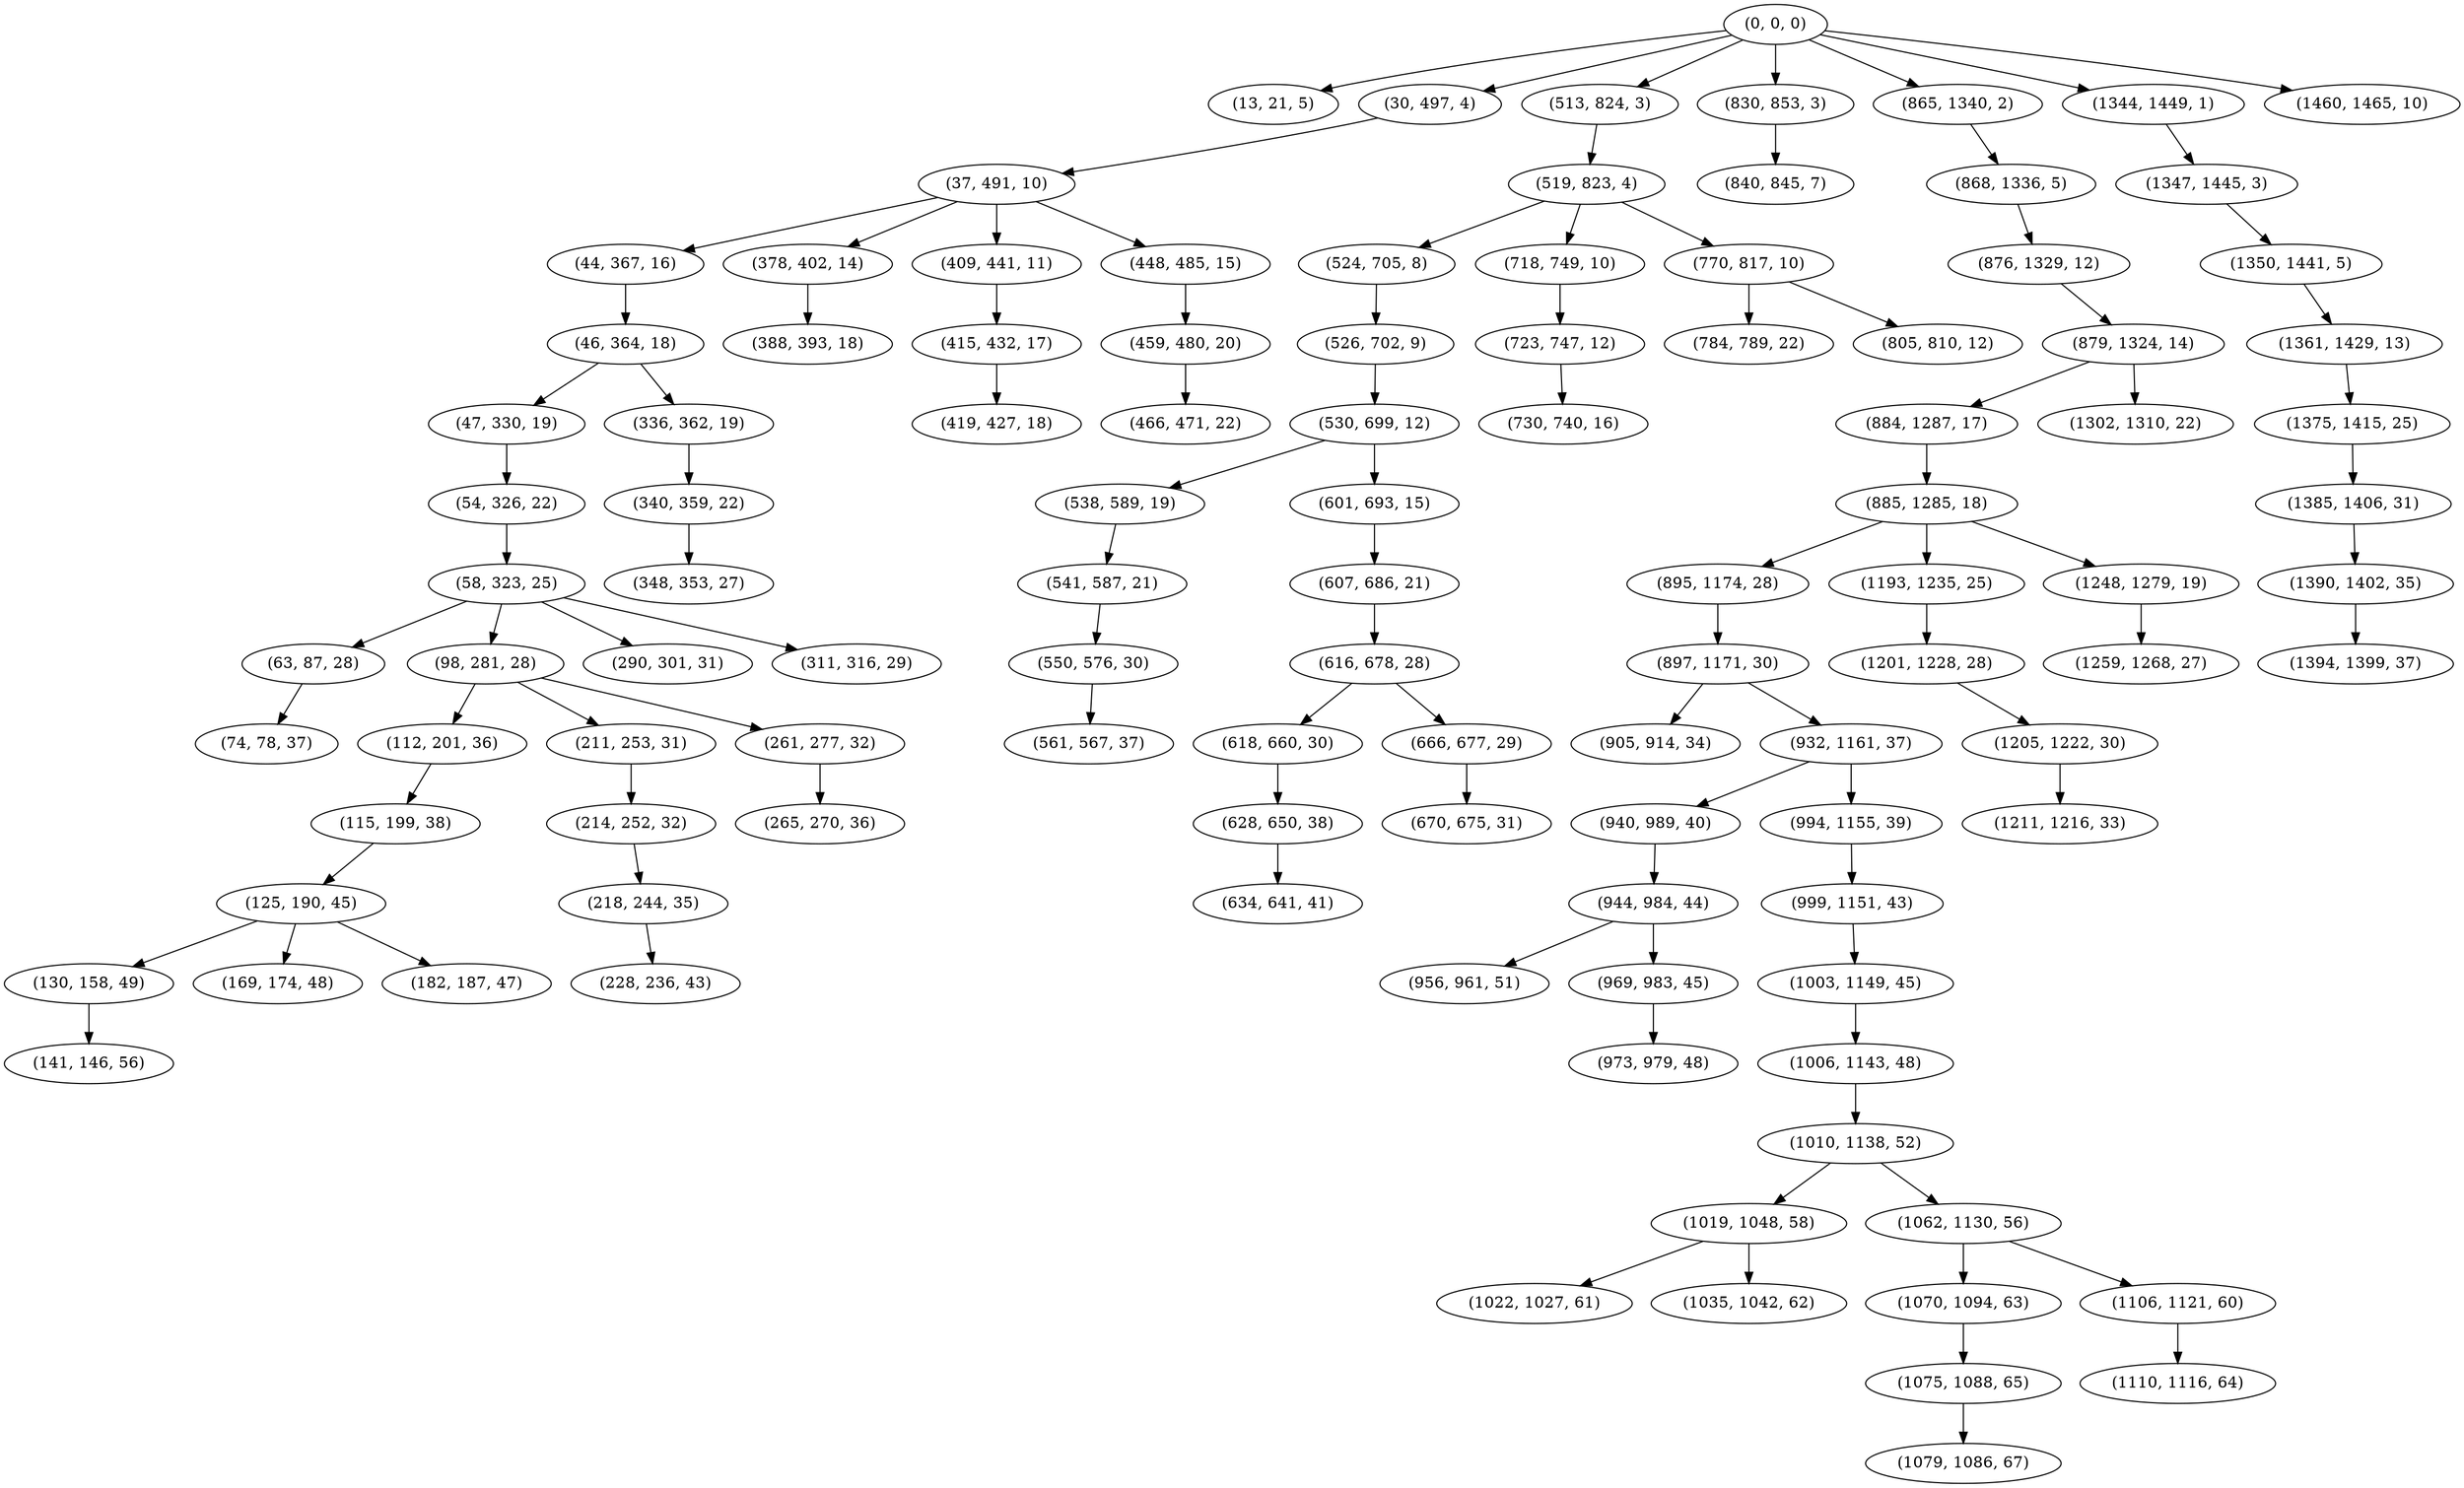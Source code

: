 digraph tree {
    "(0, 0, 0)";
    "(13, 21, 5)";
    "(30, 497, 4)";
    "(37, 491, 10)";
    "(44, 367, 16)";
    "(46, 364, 18)";
    "(47, 330, 19)";
    "(54, 326, 22)";
    "(58, 323, 25)";
    "(63, 87, 28)";
    "(74, 78, 37)";
    "(98, 281, 28)";
    "(112, 201, 36)";
    "(115, 199, 38)";
    "(125, 190, 45)";
    "(130, 158, 49)";
    "(141, 146, 56)";
    "(169, 174, 48)";
    "(182, 187, 47)";
    "(211, 253, 31)";
    "(214, 252, 32)";
    "(218, 244, 35)";
    "(228, 236, 43)";
    "(261, 277, 32)";
    "(265, 270, 36)";
    "(290, 301, 31)";
    "(311, 316, 29)";
    "(336, 362, 19)";
    "(340, 359, 22)";
    "(348, 353, 27)";
    "(378, 402, 14)";
    "(388, 393, 18)";
    "(409, 441, 11)";
    "(415, 432, 17)";
    "(419, 427, 18)";
    "(448, 485, 15)";
    "(459, 480, 20)";
    "(466, 471, 22)";
    "(513, 824, 3)";
    "(519, 823, 4)";
    "(524, 705, 8)";
    "(526, 702, 9)";
    "(530, 699, 12)";
    "(538, 589, 19)";
    "(541, 587, 21)";
    "(550, 576, 30)";
    "(561, 567, 37)";
    "(601, 693, 15)";
    "(607, 686, 21)";
    "(616, 678, 28)";
    "(618, 660, 30)";
    "(628, 650, 38)";
    "(634, 641, 41)";
    "(666, 677, 29)";
    "(670, 675, 31)";
    "(718, 749, 10)";
    "(723, 747, 12)";
    "(730, 740, 16)";
    "(770, 817, 10)";
    "(784, 789, 22)";
    "(805, 810, 12)";
    "(830, 853, 3)";
    "(840, 845, 7)";
    "(865, 1340, 2)";
    "(868, 1336, 5)";
    "(876, 1329, 12)";
    "(879, 1324, 14)";
    "(884, 1287, 17)";
    "(885, 1285, 18)";
    "(895, 1174, 28)";
    "(897, 1171, 30)";
    "(905, 914, 34)";
    "(932, 1161, 37)";
    "(940, 989, 40)";
    "(944, 984, 44)";
    "(956, 961, 51)";
    "(969, 983, 45)";
    "(973, 979, 48)";
    "(994, 1155, 39)";
    "(999, 1151, 43)";
    "(1003, 1149, 45)";
    "(1006, 1143, 48)";
    "(1010, 1138, 52)";
    "(1019, 1048, 58)";
    "(1022, 1027, 61)";
    "(1035, 1042, 62)";
    "(1062, 1130, 56)";
    "(1070, 1094, 63)";
    "(1075, 1088, 65)";
    "(1079, 1086, 67)";
    "(1106, 1121, 60)";
    "(1110, 1116, 64)";
    "(1193, 1235, 25)";
    "(1201, 1228, 28)";
    "(1205, 1222, 30)";
    "(1211, 1216, 33)";
    "(1248, 1279, 19)";
    "(1259, 1268, 27)";
    "(1302, 1310, 22)";
    "(1344, 1449, 1)";
    "(1347, 1445, 3)";
    "(1350, 1441, 5)";
    "(1361, 1429, 13)";
    "(1375, 1415, 25)";
    "(1385, 1406, 31)";
    "(1390, 1402, 35)";
    "(1394, 1399, 37)";
    "(1460, 1465, 10)";
    "(0, 0, 0)" -> "(13, 21, 5)";
    "(0, 0, 0)" -> "(30, 497, 4)";
    "(0, 0, 0)" -> "(513, 824, 3)";
    "(0, 0, 0)" -> "(830, 853, 3)";
    "(0, 0, 0)" -> "(865, 1340, 2)";
    "(0, 0, 0)" -> "(1344, 1449, 1)";
    "(0, 0, 0)" -> "(1460, 1465, 10)";
    "(30, 497, 4)" -> "(37, 491, 10)";
    "(37, 491, 10)" -> "(44, 367, 16)";
    "(37, 491, 10)" -> "(378, 402, 14)";
    "(37, 491, 10)" -> "(409, 441, 11)";
    "(37, 491, 10)" -> "(448, 485, 15)";
    "(44, 367, 16)" -> "(46, 364, 18)";
    "(46, 364, 18)" -> "(47, 330, 19)";
    "(46, 364, 18)" -> "(336, 362, 19)";
    "(47, 330, 19)" -> "(54, 326, 22)";
    "(54, 326, 22)" -> "(58, 323, 25)";
    "(58, 323, 25)" -> "(63, 87, 28)";
    "(58, 323, 25)" -> "(98, 281, 28)";
    "(58, 323, 25)" -> "(290, 301, 31)";
    "(58, 323, 25)" -> "(311, 316, 29)";
    "(63, 87, 28)" -> "(74, 78, 37)";
    "(98, 281, 28)" -> "(112, 201, 36)";
    "(98, 281, 28)" -> "(211, 253, 31)";
    "(98, 281, 28)" -> "(261, 277, 32)";
    "(112, 201, 36)" -> "(115, 199, 38)";
    "(115, 199, 38)" -> "(125, 190, 45)";
    "(125, 190, 45)" -> "(130, 158, 49)";
    "(125, 190, 45)" -> "(169, 174, 48)";
    "(125, 190, 45)" -> "(182, 187, 47)";
    "(130, 158, 49)" -> "(141, 146, 56)";
    "(211, 253, 31)" -> "(214, 252, 32)";
    "(214, 252, 32)" -> "(218, 244, 35)";
    "(218, 244, 35)" -> "(228, 236, 43)";
    "(261, 277, 32)" -> "(265, 270, 36)";
    "(336, 362, 19)" -> "(340, 359, 22)";
    "(340, 359, 22)" -> "(348, 353, 27)";
    "(378, 402, 14)" -> "(388, 393, 18)";
    "(409, 441, 11)" -> "(415, 432, 17)";
    "(415, 432, 17)" -> "(419, 427, 18)";
    "(448, 485, 15)" -> "(459, 480, 20)";
    "(459, 480, 20)" -> "(466, 471, 22)";
    "(513, 824, 3)" -> "(519, 823, 4)";
    "(519, 823, 4)" -> "(524, 705, 8)";
    "(519, 823, 4)" -> "(718, 749, 10)";
    "(519, 823, 4)" -> "(770, 817, 10)";
    "(524, 705, 8)" -> "(526, 702, 9)";
    "(526, 702, 9)" -> "(530, 699, 12)";
    "(530, 699, 12)" -> "(538, 589, 19)";
    "(530, 699, 12)" -> "(601, 693, 15)";
    "(538, 589, 19)" -> "(541, 587, 21)";
    "(541, 587, 21)" -> "(550, 576, 30)";
    "(550, 576, 30)" -> "(561, 567, 37)";
    "(601, 693, 15)" -> "(607, 686, 21)";
    "(607, 686, 21)" -> "(616, 678, 28)";
    "(616, 678, 28)" -> "(618, 660, 30)";
    "(616, 678, 28)" -> "(666, 677, 29)";
    "(618, 660, 30)" -> "(628, 650, 38)";
    "(628, 650, 38)" -> "(634, 641, 41)";
    "(666, 677, 29)" -> "(670, 675, 31)";
    "(718, 749, 10)" -> "(723, 747, 12)";
    "(723, 747, 12)" -> "(730, 740, 16)";
    "(770, 817, 10)" -> "(784, 789, 22)";
    "(770, 817, 10)" -> "(805, 810, 12)";
    "(830, 853, 3)" -> "(840, 845, 7)";
    "(865, 1340, 2)" -> "(868, 1336, 5)";
    "(868, 1336, 5)" -> "(876, 1329, 12)";
    "(876, 1329, 12)" -> "(879, 1324, 14)";
    "(879, 1324, 14)" -> "(884, 1287, 17)";
    "(879, 1324, 14)" -> "(1302, 1310, 22)";
    "(884, 1287, 17)" -> "(885, 1285, 18)";
    "(885, 1285, 18)" -> "(895, 1174, 28)";
    "(885, 1285, 18)" -> "(1193, 1235, 25)";
    "(885, 1285, 18)" -> "(1248, 1279, 19)";
    "(895, 1174, 28)" -> "(897, 1171, 30)";
    "(897, 1171, 30)" -> "(905, 914, 34)";
    "(897, 1171, 30)" -> "(932, 1161, 37)";
    "(932, 1161, 37)" -> "(940, 989, 40)";
    "(932, 1161, 37)" -> "(994, 1155, 39)";
    "(940, 989, 40)" -> "(944, 984, 44)";
    "(944, 984, 44)" -> "(956, 961, 51)";
    "(944, 984, 44)" -> "(969, 983, 45)";
    "(969, 983, 45)" -> "(973, 979, 48)";
    "(994, 1155, 39)" -> "(999, 1151, 43)";
    "(999, 1151, 43)" -> "(1003, 1149, 45)";
    "(1003, 1149, 45)" -> "(1006, 1143, 48)";
    "(1006, 1143, 48)" -> "(1010, 1138, 52)";
    "(1010, 1138, 52)" -> "(1019, 1048, 58)";
    "(1010, 1138, 52)" -> "(1062, 1130, 56)";
    "(1019, 1048, 58)" -> "(1022, 1027, 61)";
    "(1019, 1048, 58)" -> "(1035, 1042, 62)";
    "(1062, 1130, 56)" -> "(1070, 1094, 63)";
    "(1062, 1130, 56)" -> "(1106, 1121, 60)";
    "(1070, 1094, 63)" -> "(1075, 1088, 65)";
    "(1075, 1088, 65)" -> "(1079, 1086, 67)";
    "(1106, 1121, 60)" -> "(1110, 1116, 64)";
    "(1193, 1235, 25)" -> "(1201, 1228, 28)";
    "(1201, 1228, 28)" -> "(1205, 1222, 30)";
    "(1205, 1222, 30)" -> "(1211, 1216, 33)";
    "(1248, 1279, 19)" -> "(1259, 1268, 27)";
    "(1344, 1449, 1)" -> "(1347, 1445, 3)";
    "(1347, 1445, 3)" -> "(1350, 1441, 5)";
    "(1350, 1441, 5)" -> "(1361, 1429, 13)";
    "(1361, 1429, 13)" -> "(1375, 1415, 25)";
    "(1375, 1415, 25)" -> "(1385, 1406, 31)";
    "(1385, 1406, 31)" -> "(1390, 1402, 35)";
    "(1390, 1402, 35)" -> "(1394, 1399, 37)";
}
